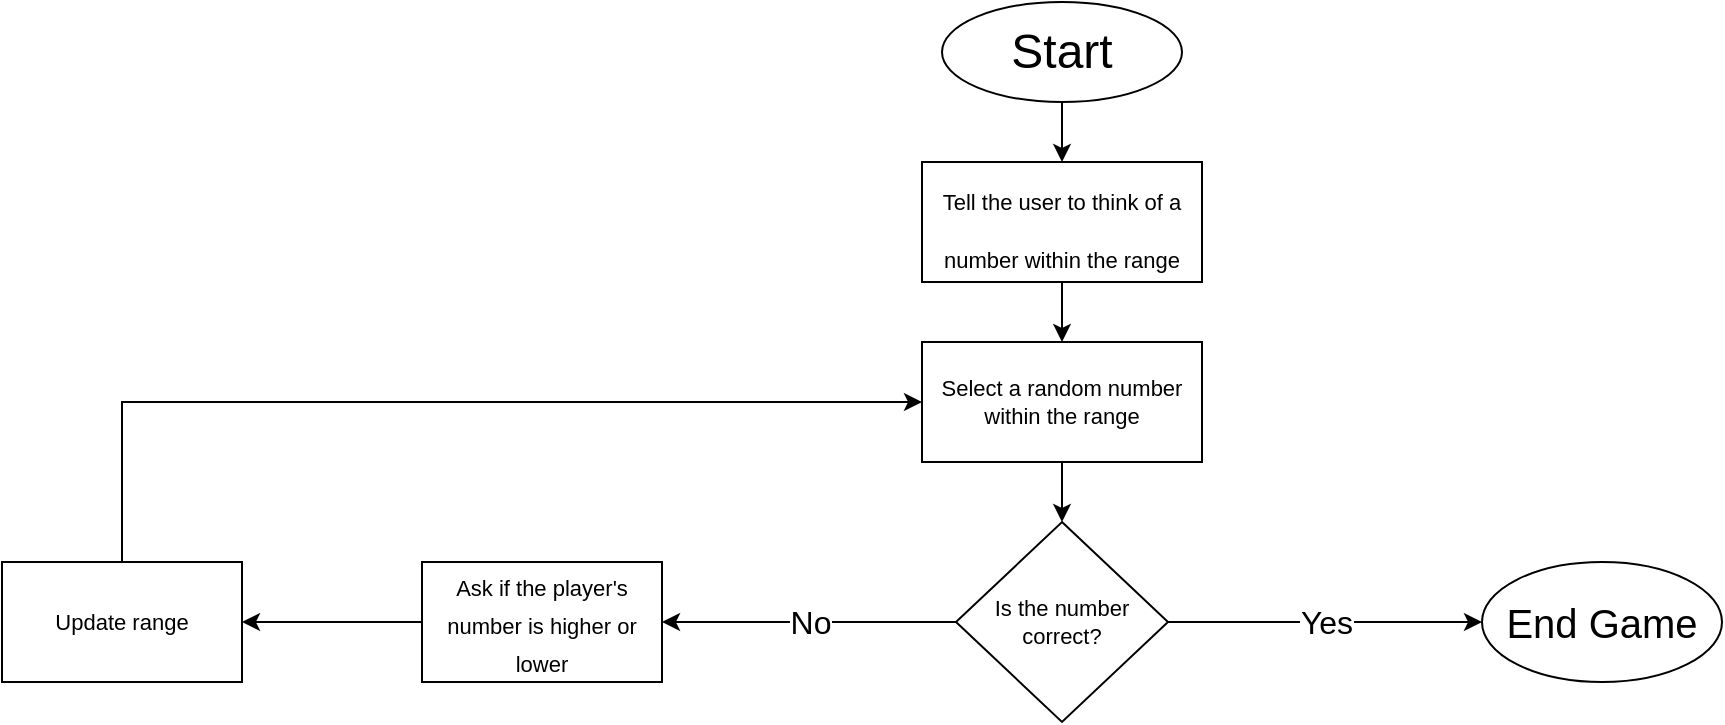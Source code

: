 <mxfile version="15.9.6" type="device"><diagram id="C5RBs43oDa-KdzZeNtuy" name="Page-1"><mxGraphModel dx="2249" dy="794" grid="1" gridSize="10" guides="1" tooltips="1" connect="1" arrows="1" fold="1" page="1" pageScale="1" pageWidth="827" pageHeight="1169" math="0" shadow="0"><root><mxCell id="WIyWlLk6GJQsqaUBKTNV-0"/><mxCell id="WIyWlLk6GJQsqaUBKTNV-1" parent="WIyWlLk6GJQsqaUBKTNV-0"/><mxCell id="buuxYykZoQoolfu3IlfK-0" value="&lt;font style=&quot;font-size: 24px&quot;&gt;Start&lt;/font&gt;" style="ellipse;whiteSpace=wrap;html=1;" vertex="1" parent="WIyWlLk6GJQsqaUBKTNV-1"><mxGeometry x="340" y="10" width="120" height="50" as="geometry"/></mxCell><mxCell id="buuxYykZoQoolfu3IlfK-1" value="&lt;span style=&quot;font-size: 11px&quot;&gt;Tell the user to think of a number within the range&lt;/span&gt;" style="rounded=0;whiteSpace=wrap;html=1;fontSize=24;" vertex="1" parent="WIyWlLk6GJQsqaUBKTNV-1"><mxGeometry x="330" y="90" width="140" height="60" as="geometry"/></mxCell><mxCell id="buuxYykZoQoolfu3IlfK-2" value="" style="endArrow=classic;html=1;rounded=0;fontSize=11;exitX=0.5;exitY=1;exitDx=0;exitDy=0;entryX=0.5;entryY=0;entryDx=0;entryDy=0;" edge="1" parent="WIyWlLk6GJQsqaUBKTNV-1" source="buuxYykZoQoolfu3IlfK-0" target="buuxYykZoQoolfu3IlfK-1"><mxGeometry width="50" height="50" relative="1" as="geometry"><mxPoint x="160" y="200" as="sourcePoint"/><mxPoint x="210" y="150" as="targetPoint"/></mxGeometry></mxCell><mxCell id="buuxYykZoQoolfu3IlfK-3" value="Select a random number within the range" style="rounded=0;whiteSpace=wrap;html=1;fontSize=11;" vertex="1" parent="WIyWlLk6GJQsqaUBKTNV-1"><mxGeometry x="330" y="180" width="140" height="60" as="geometry"/></mxCell><mxCell id="buuxYykZoQoolfu3IlfK-4" value="" style="endArrow=classic;html=1;rounded=0;fontSize=11;exitX=0.5;exitY=1;exitDx=0;exitDy=0;entryX=0.5;entryY=0;entryDx=0;entryDy=0;" edge="1" parent="WIyWlLk6GJQsqaUBKTNV-1" source="buuxYykZoQoolfu3IlfK-1" target="buuxYykZoQoolfu3IlfK-3"><mxGeometry width="50" height="50" relative="1" as="geometry"><mxPoint x="250" y="200" as="sourcePoint"/><mxPoint x="300" y="150" as="targetPoint"/></mxGeometry></mxCell><mxCell id="buuxYykZoQoolfu3IlfK-5" value="Is the number correct?" style="rhombus;whiteSpace=wrap;html=1;fontSize=11;" vertex="1" parent="WIyWlLk6GJQsqaUBKTNV-1"><mxGeometry x="347" y="270" width="106" height="100" as="geometry"/></mxCell><mxCell id="buuxYykZoQoolfu3IlfK-6" value="" style="endArrow=classic;html=1;rounded=0;fontSize=11;exitX=0.5;exitY=1;exitDx=0;exitDy=0;entryX=0.5;entryY=0;entryDx=0;entryDy=0;" edge="1" parent="WIyWlLk6GJQsqaUBKTNV-1" source="buuxYykZoQoolfu3IlfK-3" target="buuxYykZoQoolfu3IlfK-5"><mxGeometry width="50" height="50" relative="1" as="geometry"><mxPoint x="180" y="280" as="sourcePoint"/><mxPoint x="230" y="230" as="targetPoint"/></mxGeometry></mxCell><mxCell id="buuxYykZoQoolfu3IlfK-7" value="&lt;font style=&quot;font-size: 20px&quot;&gt;End Game&lt;/font&gt;" style="ellipse;whiteSpace=wrap;html=1;fontSize=11;" vertex="1" parent="WIyWlLk6GJQsqaUBKTNV-1"><mxGeometry x="610" y="290" width="120" height="60" as="geometry"/></mxCell><mxCell id="buuxYykZoQoolfu3IlfK-12" value="&lt;font style=&quot;font-size: 11px&quot;&gt;Ask if the player's number is higher or lower&lt;/font&gt;" style="rounded=0;whiteSpace=wrap;html=1;fontSize=16;" vertex="1" parent="WIyWlLk6GJQsqaUBKTNV-1"><mxGeometry x="80" y="290" width="120" height="60" as="geometry"/></mxCell><mxCell id="buuxYykZoQoolfu3IlfK-13" value="" style="endArrow=classic;html=1;rounded=0;fontSize=16;exitX=1;exitY=0.5;exitDx=0;exitDy=0;entryX=0;entryY=0.5;entryDx=0;entryDy=0;" edge="1" parent="WIyWlLk6GJQsqaUBKTNV-1" source="buuxYykZoQoolfu3IlfK-5" target="buuxYykZoQoolfu3IlfK-7"><mxGeometry relative="1" as="geometry"><mxPoint x="510" y="430" as="sourcePoint"/><mxPoint x="610" y="430" as="targetPoint"/></mxGeometry></mxCell><mxCell id="buuxYykZoQoolfu3IlfK-14" value="Yes" style="edgeLabel;resizable=0;html=1;align=center;verticalAlign=middle;fontSize=16;" connectable="0" vertex="1" parent="buuxYykZoQoolfu3IlfK-13"><mxGeometry relative="1" as="geometry"/></mxCell><mxCell id="buuxYykZoQoolfu3IlfK-15" value="" style="endArrow=classic;html=1;rounded=0;fontSize=16;exitX=0;exitY=0.5;exitDx=0;exitDy=0;entryX=1;entryY=0.5;entryDx=0;entryDy=0;" edge="1" parent="WIyWlLk6GJQsqaUBKTNV-1" source="buuxYykZoQoolfu3IlfK-5" target="buuxYykZoQoolfu3IlfK-12"><mxGeometry relative="1" as="geometry"><mxPoint x="400" y="450" as="sourcePoint"/><mxPoint x="500" y="450" as="targetPoint"/></mxGeometry></mxCell><mxCell id="buuxYykZoQoolfu3IlfK-16" value="No" style="edgeLabel;resizable=0;html=1;align=center;verticalAlign=middle;fontSize=16;" connectable="0" vertex="1" parent="buuxYykZoQoolfu3IlfK-15"><mxGeometry relative="1" as="geometry"/></mxCell><mxCell id="buuxYykZoQoolfu3IlfK-17" value="Update range" style="rounded=0;whiteSpace=wrap;html=1;fontSize=11;" vertex="1" parent="WIyWlLk6GJQsqaUBKTNV-1"><mxGeometry x="-130" y="290" width="120" height="60" as="geometry"/></mxCell><mxCell id="buuxYykZoQoolfu3IlfK-18" value="" style="endArrow=classic;html=1;rounded=0;fontSize=11;exitX=0;exitY=0.5;exitDx=0;exitDy=0;entryX=1;entryY=0.5;entryDx=0;entryDy=0;" edge="1" parent="WIyWlLk6GJQsqaUBKTNV-1" source="buuxYykZoQoolfu3IlfK-12" target="buuxYykZoQoolfu3IlfK-17"><mxGeometry width="50" height="50" relative="1" as="geometry"><mxPoint x="100" y="490" as="sourcePoint"/><mxPoint x="150" y="440" as="targetPoint"/></mxGeometry></mxCell><mxCell id="buuxYykZoQoolfu3IlfK-19" value="" style="edgeStyle=segmentEdgeStyle;endArrow=classic;html=1;rounded=0;fontSize=11;exitX=0.5;exitY=0;exitDx=0;exitDy=0;entryX=0;entryY=0.5;entryDx=0;entryDy=0;" edge="1" parent="WIyWlLk6GJQsqaUBKTNV-1" source="buuxYykZoQoolfu3IlfK-17" target="buuxYykZoQoolfu3IlfK-3"><mxGeometry width="50" height="50" relative="1" as="geometry"><mxPoint x="-110" y="170" as="sourcePoint"/><mxPoint x="-60" y="120" as="targetPoint"/><Array as="points"><mxPoint x="-70" y="210"/></Array></mxGeometry></mxCell></root></mxGraphModel></diagram></mxfile>